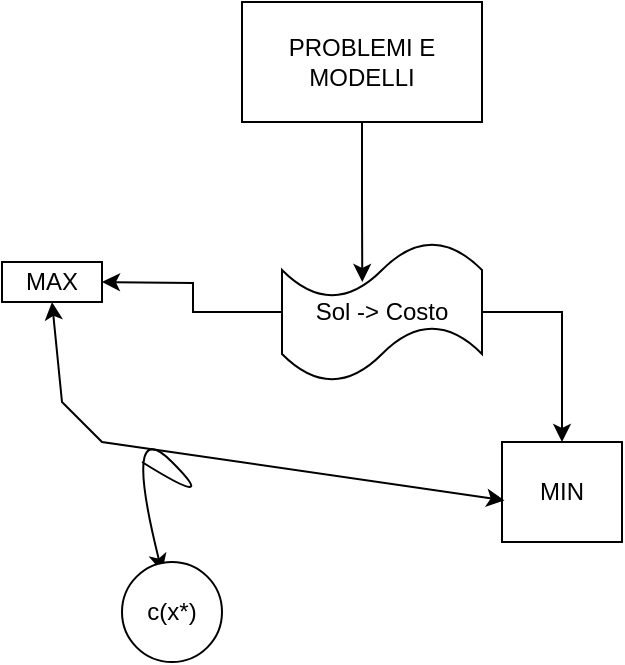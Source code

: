 <mxfile version="27.1.4">
  <diagram id="5XerKu_YNjC9E4aaaSx6" name="main">
    <mxGraphModel dx="1347" dy="474" grid="1" gridSize="10" guides="1" tooltips="1" connect="1" arrows="1" fold="1" page="1" pageScale="1" pageWidth="850" pageHeight="1100" math="0" shadow="0">
      <root>
        <mxCell id="0" />
        <mxCell id="1" parent="0" />
        <mxCell id="HnxtuK_CxXJ03ustIBrV-2" style="edgeStyle=orthogonalEdgeStyle;rounded=0;orthogonalLoop=1;jettySize=auto;html=1;exitX=0.5;exitY=1;exitDx=0;exitDy=0;" parent="1" source="HnxtuK_CxXJ03ustIBrV-1" edge="1">
          <mxGeometry relative="1" as="geometry">
            <mxPoint x="450.143" y="320" as="targetPoint" />
          </mxGeometry>
        </mxCell>
        <mxCell id="HnxtuK_CxXJ03ustIBrV-1" value="PROBLEMI E MODELLI" style="rounded=0;whiteSpace=wrap;html=1;" parent="1" vertex="1">
          <mxGeometry x="390" y="180" width="120" height="60" as="geometry" />
        </mxCell>
        <mxCell id="FP5HMefeltwIHsNKnyts-2" style="edgeStyle=orthogonalEdgeStyle;rounded=0;orthogonalLoop=1;jettySize=auto;html=1;exitX=0;exitY=0.5;exitDx=0;exitDy=0;exitPerimeter=0;" parent="1" source="FP5HMefeltwIHsNKnyts-1" edge="1">
          <mxGeometry relative="1" as="geometry">
            <mxPoint x="320" y="320" as="targetPoint" />
          </mxGeometry>
        </mxCell>
        <mxCell id="FP5HMefeltwIHsNKnyts-3" style="edgeStyle=orthogonalEdgeStyle;rounded=0;orthogonalLoop=1;jettySize=auto;html=1;exitX=1;exitY=0.5;exitDx=0;exitDy=0;exitPerimeter=0;entryX=0.5;entryY=0;entryDx=0;entryDy=0;" parent="1" source="FP5HMefeltwIHsNKnyts-1" target="FP5HMefeltwIHsNKnyts-5" edge="1">
          <mxGeometry relative="1" as="geometry">
            <mxPoint x="610" y="390" as="targetPoint" />
          </mxGeometry>
        </mxCell>
        <mxCell id="FP5HMefeltwIHsNKnyts-1" value="Sol -&amp;gt; Costo" style="shape=tape;whiteSpace=wrap;html=1;" parent="1" vertex="1">
          <mxGeometry x="410" y="300" width="100" height="70" as="geometry" />
        </mxCell>
        <mxCell id="FP5HMefeltwIHsNKnyts-4" value="MAX" style="rounded=0;whiteSpace=wrap;html=1;" parent="1" vertex="1">
          <mxGeometry x="270" y="310" width="50" height="20" as="geometry" />
        </mxCell>
        <mxCell id="FP5HMefeltwIHsNKnyts-5" value="&lt;div&gt;MIN&lt;/div&gt;" style="rounded=0;whiteSpace=wrap;html=1;" parent="1" vertex="1">
          <mxGeometry x="520" y="400" width="60" height="50" as="geometry" />
        </mxCell>
        <mxCell id="xEeUV9v6BAxn5T8o7H_Y-1" value="" style="endArrow=classic;startArrow=classic;html=1;rounded=0;exitX=0.5;exitY=1;exitDx=0;exitDy=0;entryX=0.021;entryY=0.584;entryDx=0;entryDy=0;entryPerimeter=0;" parent="1" source="FP5HMefeltwIHsNKnyts-4" target="FP5HMefeltwIHsNKnyts-5" edge="1">
          <mxGeometry width="50" height="50" relative="1" as="geometry">
            <mxPoint x="330" y="450" as="sourcePoint" />
            <mxPoint x="440" y="460" as="targetPoint" />
            <Array as="points">
              <mxPoint x="300" y="380" />
              <mxPoint x="320" y="400" />
            </Array>
          </mxGeometry>
        </mxCell>
        <mxCell id="xEeUV9v6BAxn5T8o7H_Y-6" value="" style="curved=1;endArrow=classic;html=1;rounded=0;" parent="1" edge="1">
          <mxGeometry width="50" height="50" relative="1" as="geometry">
            <mxPoint x="340" y="410" as="sourcePoint" />
            <mxPoint x="350" y="465" as="targetPoint" />
            <Array as="points">
              <mxPoint x="380" y="435" />
              <mxPoint x="330" y="385" />
            </Array>
          </mxGeometry>
        </mxCell>
        <mxCell id="xEeUV9v6BAxn5T8o7H_Y-8" value="c(x*)" style="ellipse;whiteSpace=wrap;html=1;" parent="1" vertex="1">
          <mxGeometry x="330" y="460" width="50" height="50" as="geometry" />
        </mxCell>
      </root>
    </mxGraphModel>
  </diagram>
</mxfile>

